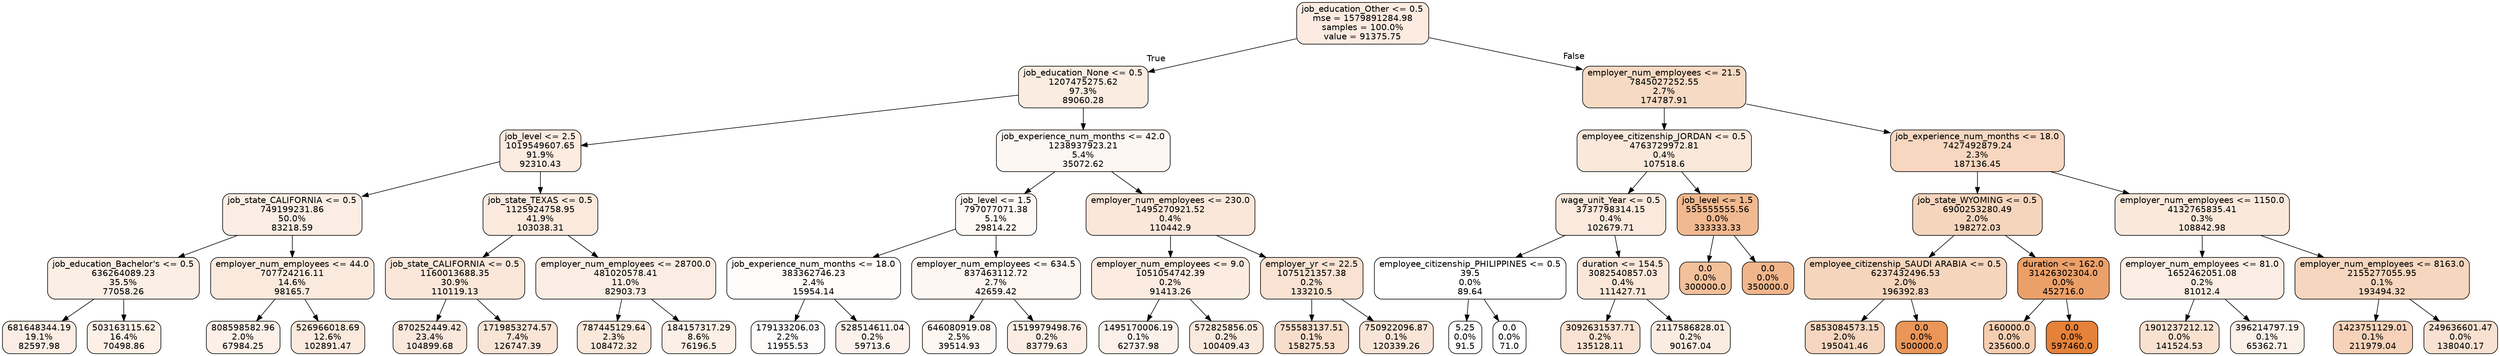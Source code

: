 digraph Tree {
node [shape=box, style="filled, rounded", color="black", fontname=helvetica] ;
edge [fontname=helvetica] ;
0 [label="job_education_Other <= 0.5\nmse = 1579891284.98\nsamples = 100.0%\nvalue = 91375.75", fillcolor="#e5813927"] ;
1 [label="job_education_None <= 0.5\n1207475275.62\n97.3%\n89060.28", fillcolor="#e5813926"] ;
0 -> 1 [labeldistance=2.5, labelangle=45, headlabel="True"] ;
2 [label="job_level <= 2.5\n1019549607.65\n91.9%\n92310.43", fillcolor="#e5813927"] ;
1 -> 2 ;
3 [label="job_state_CALIFORNIA <= 0.5\n749199231.86\n50.0%\n83218.59", fillcolor="#e5813923"] ;
2 -> 3 ;
4 [label="job_education_Bachelor's <= 0.5\n636264089.23\n35.5%\n77058.26", fillcolor="#e5813921"] ;
3 -> 4 ;
5 [label="681648344.19\n19.1%\n82597.98", fillcolor="#e5813923"] ;
4 -> 5 ;
6 [label="503163115.62\n16.4%\n70498.86", fillcolor="#e581391e"] ;
4 -> 6 ;
7 [label="employer_num_employees <= 44.0\n707724216.11\n14.6%\n98165.7", fillcolor="#e581392a"] ;
3 -> 7 ;
8 [label="808598582.96\n2.0%\n67984.25", fillcolor="#e581391d"] ;
7 -> 8 ;
9 [label="526966018.69\n12.6%\n102891.47", fillcolor="#e581392c"] ;
7 -> 9 ;
10 [label="job_state_TEXAS <= 0.5\n1125924758.95\n41.9%\n103038.31", fillcolor="#e581392c"] ;
2 -> 10 ;
11 [label="job_state_CALIFORNIA <= 0.5\n1160013688.35\n30.9%\n110119.13", fillcolor="#e581392f"] ;
10 -> 11 ;
12 [label="870252449.42\n23.4%\n104899.68", fillcolor="#e581392d"] ;
11 -> 12 ;
13 [label="1719853274.57\n7.4%\n126747.39", fillcolor="#e5813936"] ;
11 -> 13 ;
14 [label="employer_num_employees <= 28700.0\n481020578.41\n11.0%\n82903.73", fillcolor="#e5813923"] ;
10 -> 14 ;
15 [label="787445129.64\n2.3%\n108472.32", fillcolor="#e581392e"] ;
14 -> 15 ;
16 [label="184157317.29\n8.6%\n76196.5", fillcolor="#e5813920"] ;
14 -> 16 ;
17 [label="job_experience_num_months <= 42.0\n1238937923.21\n5.4%\n35072.62", fillcolor="#e581390f"] ;
1 -> 17 ;
18 [label="job_level <= 1.5\n797077071.38\n5.1%\n29814.22", fillcolor="#e581390d"] ;
17 -> 18 ;
19 [label="job_experience_num_months <= 18.0\n383362746.23\n2.4%\n15954.14", fillcolor="#e5813907"] ;
18 -> 19 ;
20 [label="179133206.03\n2.2%\n11955.53", fillcolor="#e5813905"] ;
19 -> 20 ;
21 [label="528514611.04\n0.2%\n59713.6", fillcolor="#e5813919"] ;
19 -> 21 ;
22 [label="employer_num_employees <= 634.5\n837463112.72\n2.7%\n42659.42", fillcolor="#e5813912"] ;
18 -> 22 ;
23 [label="646080919.08\n2.5%\n39514.93", fillcolor="#e5813911"] ;
22 -> 23 ;
24 [label="1519979498.76\n0.2%\n83779.63", fillcolor="#e5813924"] ;
22 -> 24 ;
25 [label="employer_num_employees <= 230.0\n1495270921.52\n0.4%\n110442.9", fillcolor="#e581392f"] ;
17 -> 25 ;
26 [label="employer_num_employees <= 9.0\n1051054742.39\n0.2%\n91413.26", fillcolor="#e5813927"] ;
25 -> 26 ;
27 [label="1495170006.19\n0.1%\n62737.98", fillcolor="#e581391b"] ;
26 -> 27 ;
28 [label="572825856.05\n0.2%\n100409.43", fillcolor="#e581392b"] ;
26 -> 28 ;
29 [label="employer_yr <= 22.5\n1075121357.38\n0.2%\n133210.5", fillcolor="#e5813939"] ;
25 -> 29 ;
30 [label="755583137.51\n0.1%\n158275.53", fillcolor="#e5813944"] ;
29 -> 30 ;
31 [label="750922096.87\n0.1%\n120339.26", fillcolor="#e5813933"] ;
29 -> 31 ;
32 [label="employer_num_employees <= 21.5\n7845027252.55\n2.7%\n174787.91", fillcolor="#e581394b"] ;
0 -> 32 [labeldistance=2.5, labelangle=-45, headlabel="False"] ;
33 [label="employee_citizenship_JORDAN <= 0.5\n4763729972.81\n0.4%\n107518.6", fillcolor="#e581392e"] ;
32 -> 33 ;
34 [label="wage_unit_Year <= 0.5\n3737798314.15\n0.4%\n102679.71", fillcolor="#e581392c"] ;
33 -> 34 ;
35 [label="employee_citizenship_PHILIPPINES <= 0.5\n39.5\n0.0%\n89.64", fillcolor="#e5813900"] ;
34 -> 35 ;
36 [label="5.25\n0.0%\n91.5", fillcolor="#e5813900"] ;
35 -> 36 ;
37 [label="0.0\n0.0%\n71.0", fillcolor="#e5813900"] ;
35 -> 37 ;
38 [label="duration <= 154.5\n3082540857.03\n0.4%\n111427.71", fillcolor="#e5813930"] ;
34 -> 38 ;
39 [label="3092631537.71\n0.2%\n135128.11", fillcolor="#e581393a"] ;
38 -> 39 ;
40 [label="2117586828.01\n0.2%\n90167.04", fillcolor="#e5813926"] ;
38 -> 40 ;
41 [label="job_level <= 1.5\n555555555.56\n0.0%\n333333.33", fillcolor="#e581398e"] ;
33 -> 41 ;
42 [label="0.0\n0.0%\n300000.0", fillcolor="#e5813980"] ;
41 -> 42 ;
43 [label="0.0\n0.0%\n350000.0", fillcolor="#e5813995"] ;
41 -> 43 ;
44 [label="job_experience_num_months <= 18.0\n7427492879.24\n2.3%\n187136.45", fillcolor="#e5813950"] ;
32 -> 44 ;
45 [label="job_state_WYOMING <= 0.5\n6900253280.49\n2.0%\n198272.03", fillcolor="#e5813955"] ;
44 -> 45 ;
46 [label="employee_citizenship_SAUDI ARABIA <= 0.5\n6237432496.53\n2.0%\n196392.83", fillcolor="#e5813954"] ;
45 -> 46 ;
47 [label="5853084573.15\n2.0%\n195041.46", fillcolor="#e5813953"] ;
46 -> 47 ;
48 [label="0.0\n0.0%\n500000.0", fillcolor="#e58139d5"] ;
46 -> 48 ;
49 [label="duration <= 162.0\n31426302304.0\n0.0%\n452716.0", fillcolor="#e58139c1"] ;
45 -> 49 ;
50 [label="160000.0\n0.0%\n235600.0", fillcolor="#e5813965"] ;
49 -> 50 ;
51 [label="0.0\n0.0%\n597460.0", fillcolor="#e58139ff"] ;
49 -> 51 ;
52 [label="employer_num_employees <= 1150.0\n4132765835.41\n0.3%\n108842.98", fillcolor="#e581392e"] ;
44 -> 52 ;
53 [label="employer_num_employees <= 81.0\n1652462051.08\n0.2%\n81012.4", fillcolor="#e5813923"] ;
52 -> 53 ;
54 [label="1901237212.12\n0.0%\n141524.53", fillcolor="#e581393c"] ;
53 -> 54 ;
55 [label="396214797.19\n0.1%\n65362.71", fillcolor="#e581391c"] ;
53 -> 55 ;
56 [label="employer_num_employees <= 8163.0\n2155277055.95\n0.1%\n193494.32", fillcolor="#e5813953"] ;
52 -> 56 ;
57 [label="1423751129.01\n0.1%\n211979.04", fillcolor="#e581395a"] ;
56 -> 57 ;
58 [label="249636601.47\n0.0%\n138040.17", fillcolor="#e581393b"] ;
56 -> 58 ;
}